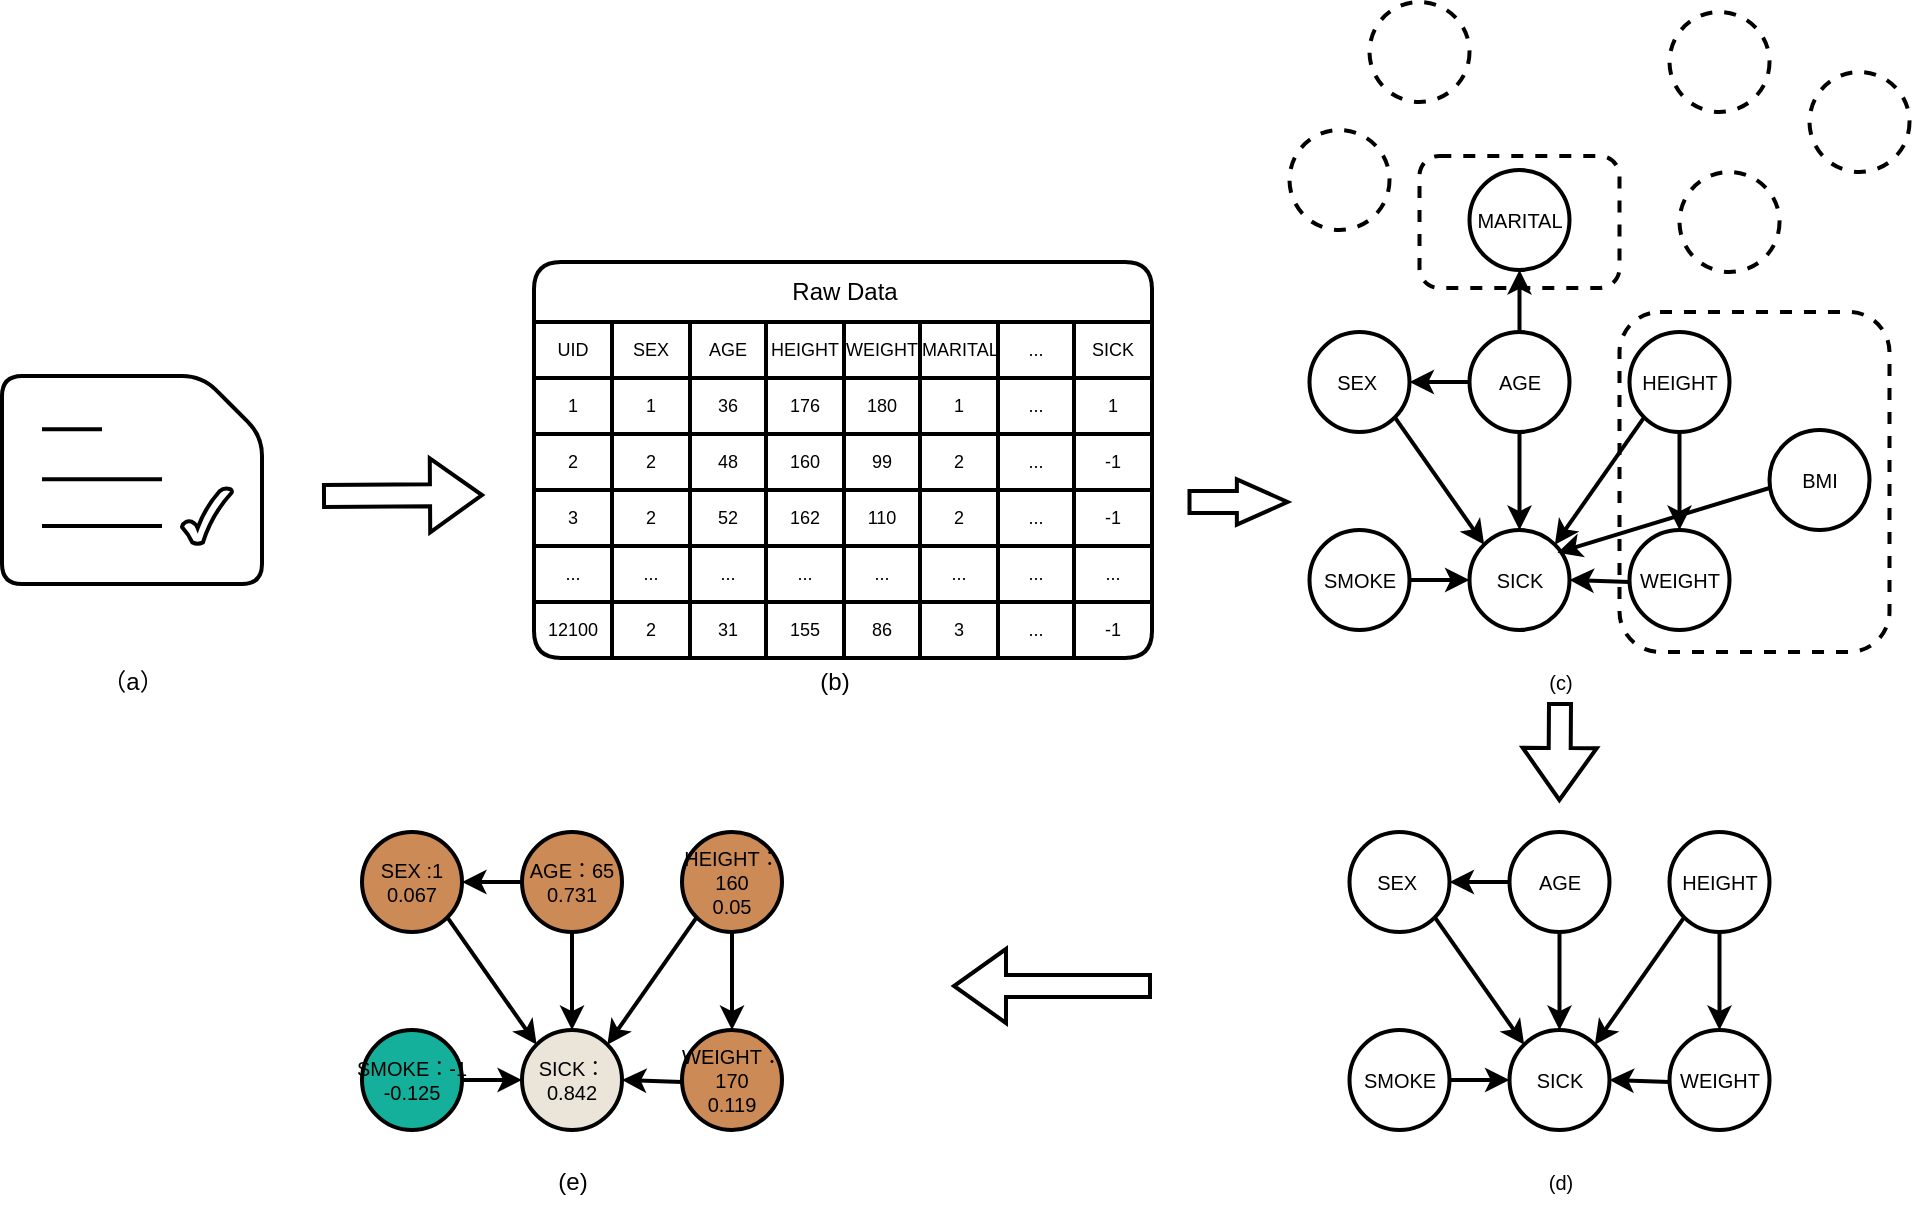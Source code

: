 <mxfile version="20.0.4" type="github">
  <diagram id="8Tmfo4__LxJP5pN_mjPb" name="Page-1">
    <mxGraphModel dx="2297" dy="1849" grid="1" gridSize="10" guides="1" tooltips="1" connect="0" arrows="1" fold="1" page="1" pageScale="1" pageWidth="850" pageHeight="1100" math="0" shadow="0">
      <root>
        <mxCell id="0" />
        <mxCell id="1" parent="0" />
        <mxCell id="lo2OrRyrxvKk0OBogVc3-49" value="" style="rounded=1;whiteSpace=wrap;html=1;shadow=0;dashed=1;fontSize=10;strokeWidth=2;" vertex="1" parent="1">
          <mxGeometry x="8.75" y="-575" width="135" height="170" as="geometry" />
        </mxCell>
        <mxCell id="lo2OrRyrxvKk0OBogVc3-48" value="" style="rounded=1;whiteSpace=wrap;html=1;shadow=0;dashed=1;fontSize=10;strokeWidth=2;" vertex="1" parent="1">
          <mxGeometry x="-91.25" y="-653" width="100" height="66" as="geometry" />
        </mxCell>
        <mxCell id="VgGNdjIqza_nGkoxZU1C-335" value="" style="shape=partialRectangle;html=1;whiteSpace=wrap;connectable=0;overflow=hidden;fillColor=none;top=0;left=0;bottom=0;right=0;pointerEvents=1;rounded=0;glass=0;fontFamily=Helvetica;fontSize=10;fontColor=default;startSize=30;strokeColor=#c0c0c0;shadow=1;" parent="1" vertex="1">
          <mxGeometry x="20" y="-340" width="60" height="40" as="geometry">
            <mxRectangle width="60" height="40" as="alternateBounds" />
          </mxGeometry>
        </mxCell>
        <mxCell id="VgGNdjIqza_nGkoxZU1C-379" value="&lt;font style=&quot;font-size: 12px;&quot;&gt;Raw Data&lt;/font&gt;" style="shape=table;startSize=30;container=1;collapsible=0;childLayout=tableLayout;rounded=1;glass=0;fontFamily=Helvetica;fontSize=9;fontColor=default;strokeColor=#000000;fillColor=#ffffff;gradientColor=none;html=1;shadow=0;fixedRows=1;strokeWidth=2;" parent="1" vertex="1">
          <mxGeometry x="-534" y="-600" width="309" height="198" as="geometry" />
        </mxCell>
        <mxCell id="VgGNdjIqza_nGkoxZU1C-262" value="" style="shape=tableRow;horizontal=0;startSize=0;swimlaneHead=0;swimlaneBody=0;top=0;left=0;bottom=0;right=0;collapsible=0;dropTarget=0;fillColor=none;points=[[0,0.5],[1,0.5]];portConstraint=eastwest;rounded=0;glass=0;fontFamily=Helvetica;fontSize=9;fontColor=default;strokeColor=#c0c0c0;html=1;shadow=1;" parent="VgGNdjIqza_nGkoxZU1C-379" vertex="1">
          <mxGeometry y="30" width="309" height="28" as="geometry" />
        </mxCell>
        <mxCell id="VgGNdjIqza_nGkoxZU1C-481" value="UID" style="shape=partialRectangle;html=1;whiteSpace=wrap;connectable=0;overflow=hidden;fillColor=none;top=0;left=0;bottom=0;right=0;pointerEvents=1;rounded=0;glass=0;fontFamily=Helvetica;fontSize=9;fontColor=default;startSize=30;strokeColor=#c0c0c0;shadow=1;" parent="VgGNdjIqza_nGkoxZU1C-262" vertex="1">
          <mxGeometry width="39" height="28" as="geometry">
            <mxRectangle width="39" height="28" as="alternateBounds" />
          </mxGeometry>
        </mxCell>
        <mxCell id="VgGNdjIqza_nGkoxZU1C-263" value="SEX" style="shape=partialRectangle;html=1;whiteSpace=wrap;connectable=0;overflow=hidden;fillColor=none;top=0;left=0;bottom=0;right=0;pointerEvents=1;rounded=0;glass=0;fontFamily=Helvetica;fontSize=9;fontColor=default;startSize=30;strokeColor=#c0c0c0;shadow=1;" parent="VgGNdjIqza_nGkoxZU1C-262" vertex="1">
          <mxGeometry x="39" width="39" height="28" as="geometry">
            <mxRectangle width="39" height="28" as="alternateBounds" />
          </mxGeometry>
        </mxCell>
        <mxCell id="VgGNdjIqza_nGkoxZU1C-264" value="AGE" style="shape=partialRectangle;html=1;whiteSpace=wrap;connectable=0;overflow=hidden;fillColor=none;top=0;left=0;bottom=0;right=0;pointerEvents=1;rounded=0;glass=0;fontFamily=Helvetica;fontSize=9;fontColor=default;startSize=30;strokeColor=#c0c0c0;shadow=1;" parent="VgGNdjIqza_nGkoxZU1C-262" vertex="1">
          <mxGeometry x="78" width="38" height="28" as="geometry">
            <mxRectangle width="38" height="28" as="alternateBounds" />
          </mxGeometry>
        </mxCell>
        <mxCell id="VgGNdjIqza_nGkoxZU1C-265" value="HEIGHT" style="shape=partialRectangle;html=1;whiteSpace=wrap;connectable=0;overflow=hidden;fillColor=none;top=0;left=0;bottom=0;right=0;pointerEvents=1;rounded=0;glass=0;fontFamily=Helvetica;fontSize=9;fontColor=default;startSize=30;strokeColor=#c0c0c0;shadow=1;" parent="VgGNdjIqza_nGkoxZU1C-262" vertex="1">
          <mxGeometry x="116" width="39" height="28" as="geometry">
            <mxRectangle width="39" height="28" as="alternateBounds" />
          </mxGeometry>
        </mxCell>
        <mxCell id="VgGNdjIqza_nGkoxZU1C-266" value="&lt;span style=&quot;font-size: 9px;&quot;&gt;WEIGHT&lt;/span&gt;" style="shape=partialRectangle;html=1;whiteSpace=wrap;connectable=0;overflow=hidden;fillColor=none;top=0;left=0;bottom=0;right=0;pointerEvents=1;rounded=0;glass=0;fontFamily=Helvetica;fontSize=9;fontColor=default;startSize=30;strokeColor=#c0c0c0;shadow=1;" parent="VgGNdjIqza_nGkoxZU1C-262" vertex="1">
          <mxGeometry x="155" width="38" height="28" as="geometry">
            <mxRectangle width="38" height="28" as="alternateBounds" />
          </mxGeometry>
        </mxCell>
        <mxCell id="VgGNdjIqza_nGkoxZU1C-267" value="MARITAL" style="shape=partialRectangle;html=1;whiteSpace=wrap;connectable=0;overflow=hidden;fillColor=none;top=0;left=0;bottom=0;right=0;pointerEvents=1;rounded=0;glass=0;fontFamily=Helvetica;fontSize=9;fontColor=default;startSize=30;strokeColor=#c0c0c0;shadow=1;" parent="VgGNdjIqza_nGkoxZU1C-262" vertex="1">
          <mxGeometry x="193" width="39" height="28" as="geometry">
            <mxRectangle width="39" height="28" as="alternateBounds" />
          </mxGeometry>
        </mxCell>
        <mxCell id="VgGNdjIqza_nGkoxZU1C-268" value="..." style="shape=partialRectangle;html=1;whiteSpace=wrap;connectable=0;overflow=hidden;fillColor=none;top=0;left=0;bottom=0;right=0;pointerEvents=1;rounded=0;glass=0;fontFamily=Helvetica;fontSize=9;fontColor=default;startSize=30;strokeColor=#c0c0c0;shadow=1;" parent="VgGNdjIqza_nGkoxZU1C-262" vertex="1">
          <mxGeometry x="232" width="38" height="28" as="geometry">
            <mxRectangle width="38" height="28" as="alternateBounds" />
          </mxGeometry>
        </mxCell>
        <mxCell id="VgGNdjIqza_nGkoxZU1C-269" value="SICK" style="shape=partialRectangle;html=1;whiteSpace=wrap;connectable=0;overflow=hidden;fillColor=none;top=0;left=0;bottom=0;right=0;pointerEvents=1;rounded=0;glass=0;fontFamily=Helvetica;fontSize=9;fontColor=default;startSize=30;strokeColor=#c0c0c0;shadow=1;" parent="VgGNdjIqza_nGkoxZU1C-262" vertex="1">
          <mxGeometry x="270" width="39" height="28" as="geometry">
            <mxRectangle width="39" height="28" as="alternateBounds" />
          </mxGeometry>
        </mxCell>
        <mxCell id="VgGNdjIqza_nGkoxZU1C-270" value="" style="shape=tableRow;horizontal=0;startSize=0;swimlaneHead=0;swimlaneBody=0;top=0;left=0;bottom=0;right=0;collapsible=0;dropTarget=0;fillColor=none;points=[[0,0.5],[1,0.5]];portConstraint=eastwest;rounded=0;glass=0;fontFamily=Helvetica;fontSize=9;fontColor=default;strokeColor=#c0c0c0;html=1;shadow=1;" parent="VgGNdjIqza_nGkoxZU1C-379" vertex="1">
          <mxGeometry y="58" width="309" height="28" as="geometry" />
        </mxCell>
        <mxCell id="VgGNdjIqza_nGkoxZU1C-482" value="1" style="shape=partialRectangle;html=1;whiteSpace=wrap;connectable=0;overflow=hidden;fillColor=none;top=0;left=0;bottom=0;right=0;pointerEvents=1;rounded=0;glass=0;fontFamily=Helvetica;fontSize=9;fontColor=default;startSize=30;strokeColor=#c0c0c0;shadow=1;" parent="VgGNdjIqza_nGkoxZU1C-270" vertex="1">
          <mxGeometry width="39" height="28" as="geometry">
            <mxRectangle width="39" height="28" as="alternateBounds" />
          </mxGeometry>
        </mxCell>
        <mxCell id="VgGNdjIqza_nGkoxZU1C-271" value="1" style="shape=partialRectangle;html=1;whiteSpace=wrap;connectable=0;overflow=hidden;fillColor=none;top=0;left=0;bottom=0;right=0;pointerEvents=1;rounded=0;glass=0;fontFamily=Helvetica;fontSize=9;fontColor=default;startSize=30;strokeColor=#c0c0c0;shadow=1;" parent="VgGNdjIqza_nGkoxZU1C-270" vertex="1">
          <mxGeometry x="39" width="39" height="28" as="geometry">
            <mxRectangle width="39" height="28" as="alternateBounds" />
          </mxGeometry>
        </mxCell>
        <mxCell id="VgGNdjIqza_nGkoxZU1C-272" value="36" style="shape=partialRectangle;html=1;whiteSpace=wrap;connectable=0;overflow=hidden;fillColor=none;top=0;left=0;bottom=0;right=0;pointerEvents=1;rounded=0;glass=0;fontFamily=Helvetica;fontSize=9;fontColor=default;startSize=30;strokeColor=#c0c0c0;shadow=1;" parent="VgGNdjIqza_nGkoxZU1C-270" vertex="1">
          <mxGeometry x="78" width="38" height="28" as="geometry">
            <mxRectangle width="38" height="28" as="alternateBounds" />
          </mxGeometry>
        </mxCell>
        <mxCell id="VgGNdjIqza_nGkoxZU1C-273" value="176" style="shape=partialRectangle;html=1;whiteSpace=wrap;connectable=0;overflow=hidden;fillColor=none;top=0;left=0;bottom=0;right=0;pointerEvents=1;rounded=0;glass=0;fontFamily=Helvetica;fontSize=9;fontColor=default;startSize=30;strokeColor=#c0c0c0;shadow=1;" parent="VgGNdjIqza_nGkoxZU1C-270" vertex="1">
          <mxGeometry x="116" width="39" height="28" as="geometry">
            <mxRectangle width="39" height="28" as="alternateBounds" />
          </mxGeometry>
        </mxCell>
        <mxCell id="VgGNdjIqza_nGkoxZU1C-274" value="180" style="shape=partialRectangle;html=1;whiteSpace=wrap;connectable=0;overflow=hidden;fillColor=none;top=0;left=0;bottom=0;right=0;pointerEvents=1;rounded=0;glass=0;fontFamily=Helvetica;fontSize=9;fontColor=default;startSize=30;strokeColor=#c0c0c0;shadow=1;" parent="VgGNdjIqza_nGkoxZU1C-270" vertex="1">
          <mxGeometry x="155" width="38" height="28" as="geometry">
            <mxRectangle width="38" height="28" as="alternateBounds" />
          </mxGeometry>
        </mxCell>
        <mxCell id="VgGNdjIqza_nGkoxZU1C-275" value="1" style="shape=partialRectangle;html=1;whiteSpace=wrap;connectable=0;overflow=hidden;fillColor=none;top=0;left=0;bottom=0;right=0;pointerEvents=1;rounded=0;glass=0;fontFamily=Helvetica;fontSize=9;fontColor=default;startSize=30;strokeColor=#c0c0c0;shadow=1;" parent="VgGNdjIqza_nGkoxZU1C-270" vertex="1">
          <mxGeometry x="193" width="39" height="28" as="geometry">
            <mxRectangle width="39" height="28" as="alternateBounds" />
          </mxGeometry>
        </mxCell>
        <mxCell id="VgGNdjIqza_nGkoxZU1C-276" value="..." style="shape=partialRectangle;html=1;whiteSpace=wrap;connectable=0;overflow=hidden;fillColor=none;top=0;left=0;bottom=0;right=0;pointerEvents=1;rounded=0;glass=0;fontFamily=Helvetica;fontSize=9;fontColor=default;startSize=30;strokeColor=#c0c0c0;shadow=1;" parent="VgGNdjIqza_nGkoxZU1C-270" vertex="1">
          <mxGeometry x="232" width="38" height="28" as="geometry">
            <mxRectangle width="38" height="28" as="alternateBounds" />
          </mxGeometry>
        </mxCell>
        <mxCell id="VgGNdjIqza_nGkoxZU1C-277" value="1" style="shape=partialRectangle;html=1;whiteSpace=wrap;connectable=0;overflow=hidden;fillColor=none;top=0;left=0;bottom=0;right=0;pointerEvents=1;rounded=0;glass=0;fontFamily=Helvetica;fontSize=9;fontColor=default;startSize=30;strokeColor=#c0c0c0;shadow=1;" parent="VgGNdjIqza_nGkoxZU1C-270" vertex="1">
          <mxGeometry x="270" width="39" height="28" as="geometry">
            <mxRectangle width="39" height="28" as="alternateBounds" />
          </mxGeometry>
        </mxCell>
        <mxCell id="VgGNdjIqza_nGkoxZU1C-286" value="" style="shape=tableRow;horizontal=0;startSize=0;swimlaneHead=0;swimlaneBody=0;top=0;left=0;bottom=0;right=0;collapsible=0;dropTarget=0;fillColor=none;points=[[0,0.5],[1,0.5]];portConstraint=eastwest;rounded=0;glass=0;fontFamily=Helvetica;fontSize=9;fontColor=default;strokeColor=#c0c0c0;html=1;shadow=1;" parent="VgGNdjIqza_nGkoxZU1C-379" vertex="1">
          <mxGeometry y="86" width="309" height="28" as="geometry" />
        </mxCell>
        <mxCell id="VgGNdjIqza_nGkoxZU1C-483" value="2" style="shape=partialRectangle;html=1;whiteSpace=wrap;connectable=0;overflow=hidden;fillColor=none;top=0;left=0;bottom=0;right=0;pointerEvents=1;rounded=0;glass=0;fontFamily=Helvetica;fontSize=9;fontColor=default;startSize=30;strokeColor=#c0c0c0;shadow=1;" parent="VgGNdjIqza_nGkoxZU1C-286" vertex="1">
          <mxGeometry width="39" height="28" as="geometry">
            <mxRectangle width="39" height="28" as="alternateBounds" />
          </mxGeometry>
        </mxCell>
        <mxCell id="VgGNdjIqza_nGkoxZU1C-287" value="2" style="shape=partialRectangle;html=1;whiteSpace=wrap;connectable=0;overflow=hidden;fillColor=none;top=0;left=0;bottom=0;right=0;pointerEvents=1;rounded=0;glass=0;fontFamily=Helvetica;fontSize=9;fontColor=default;startSize=30;strokeColor=#c0c0c0;shadow=1;" parent="VgGNdjIqza_nGkoxZU1C-286" vertex="1">
          <mxGeometry x="39" width="39" height="28" as="geometry">
            <mxRectangle width="39" height="28" as="alternateBounds" />
          </mxGeometry>
        </mxCell>
        <mxCell id="VgGNdjIqza_nGkoxZU1C-288" value="48" style="shape=partialRectangle;html=1;whiteSpace=wrap;connectable=0;overflow=hidden;fillColor=none;top=0;left=0;bottom=0;right=0;pointerEvents=1;rounded=0;glass=0;fontFamily=Helvetica;fontSize=9;fontColor=default;startSize=30;strokeColor=#c0c0c0;shadow=1;" parent="VgGNdjIqza_nGkoxZU1C-286" vertex="1">
          <mxGeometry x="78" width="38" height="28" as="geometry">
            <mxRectangle width="38" height="28" as="alternateBounds" />
          </mxGeometry>
        </mxCell>
        <mxCell id="VgGNdjIqza_nGkoxZU1C-289" value="160" style="shape=partialRectangle;html=1;whiteSpace=wrap;connectable=0;overflow=hidden;fillColor=none;top=0;left=0;bottom=0;right=0;pointerEvents=1;rounded=0;glass=0;fontFamily=Helvetica;fontSize=9;fontColor=default;startSize=30;strokeColor=#c0c0c0;shadow=1;sketch=1;" parent="VgGNdjIqza_nGkoxZU1C-286" vertex="1">
          <mxGeometry x="116" width="39" height="28" as="geometry">
            <mxRectangle width="39" height="28" as="alternateBounds" />
          </mxGeometry>
        </mxCell>
        <mxCell id="VgGNdjIqza_nGkoxZU1C-290" value="99" style="shape=partialRectangle;html=1;whiteSpace=wrap;connectable=0;overflow=hidden;fillColor=none;top=0;left=0;bottom=0;right=0;pointerEvents=1;rounded=0;glass=0;fontFamily=Helvetica;fontSize=9;fontColor=default;startSize=30;strokeColor=#c0c0c0;shadow=1;" parent="VgGNdjIqza_nGkoxZU1C-286" vertex="1">
          <mxGeometry x="155" width="38" height="28" as="geometry">
            <mxRectangle width="38" height="28" as="alternateBounds" />
          </mxGeometry>
        </mxCell>
        <mxCell id="VgGNdjIqza_nGkoxZU1C-291" value="2" style="shape=partialRectangle;html=1;whiteSpace=wrap;connectable=0;overflow=hidden;fillColor=none;top=0;left=0;bottom=0;right=0;pointerEvents=1;rounded=0;glass=0;fontFamily=Helvetica;fontSize=9;fontColor=default;startSize=30;strokeColor=#c0c0c0;shadow=1;" parent="VgGNdjIqza_nGkoxZU1C-286" vertex="1">
          <mxGeometry x="193" width="39" height="28" as="geometry">
            <mxRectangle width="39" height="28" as="alternateBounds" />
          </mxGeometry>
        </mxCell>
        <mxCell id="VgGNdjIqza_nGkoxZU1C-292" value="..." style="shape=partialRectangle;html=1;whiteSpace=wrap;connectable=0;overflow=hidden;fillColor=none;top=0;left=0;bottom=0;right=0;pointerEvents=1;rounded=0;glass=0;fontFamily=Helvetica;fontSize=9;fontColor=default;startSize=30;strokeColor=#c0c0c0;shadow=1;" parent="VgGNdjIqza_nGkoxZU1C-286" vertex="1">
          <mxGeometry x="232" width="38" height="28" as="geometry">
            <mxRectangle width="38" height="28" as="alternateBounds" />
          </mxGeometry>
        </mxCell>
        <mxCell id="VgGNdjIqza_nGkoxZU1C-293" value="-1" style="shape=partialRectangle;html=1;whiteSpace=wrap;connectable=0;overflow=hidden;fillColor=none;top=0;left=0;bottom=0;right=0;pointerEvents=1;rounded=0;glass=0;fontFamily=Helvetica;fontSize=9;fontColor=default;startSize=30;strokeColor=#c0c0c0;shadow=1;" parent="VgGNdjIqza_nGkoxZU1C-286" vertex="1">
          <mxGeometry x="270" width="39" height="28" as="geometry">
            <mxRectangle width="39" height="28" as="alternateBounds" />
          </mxGeometry>
        </mxCell>
        <mxCell id="VgGNdjIqza_nGkoxZU1C-420" value="" style="shape=tableRow;horizontal=0;startSize=0;swimlaneHead=0;swimlaneBody=0;top=0;left=0;bottom=0;right=0;collapsible=0;dropTarget=0;fillColor=none;points=[[0,0.5],[1,0.5]];portConstraint=eastwest;rounded=0;glass=0;fontFamily=Helvetica;fontSize=9;fontColor=default;strokeColor=#c0c0c0;html=1;shadow=1;" parent="VgGNdjIqza_nGkoxZU1C-379" vertex="1">
          <mxGeometry y="114" width="309" height="28" as="geometry" />
        </mxCell>
        <mxCell id="VgGNdjIqza_nGkoxZU1C-484" value="3" style="shape=partialRectangle;html=1;whiteSpace=wrap;connectable=0;overflow=hidden;fillColor=none;top=0;left=0;bottom=0;right=0;pointerEvents=1;rounded=0;glass=0;fontFamily=Helvetica;fontSize=9;fontColor=default;startSize=30;strokeColor=#c0c0c0;shadow=1;" parent="VgGNdjIqza_nGkoxZU1C-420" vertex="1">
          <mxGeometry width="39" height="28" as="geometry">
            <mxRectangle width="39" height="28" as="alternateBounds" />
          </mxGeometry>
        </mxCell>
        <mxCell id="VgGNdjIqza_nGkoxZU1C-421" value="2" style="shape=partialRectangle;html=1;whiteSpace=wrap;connectable=0;overflow=hidden;fillColor=none;top=0;left=0;bottom=0;right=0;pointerEvents=1;rounded=0;glass=0;fontFamily=Helvetica;fontSize=9;fontColor=default;startSize=30;strokeColor=#c0c0c0;shadow=1;" parent="VgGNdjIqza_nGkoxZU1C-420" vertex="1">
          <mxGeometry x="39" width="39" height="28" as="geometry">
            <mxRectangle width="39" height="28" as="alternateBounds" />
          </mxGeometry>
        </mxCell>
        <mxCell id="VgGNdjIqza_nGkoxZU1C-422" value="52" style="shape=partialRectangle;html=1;whiteSpace=wrap;connectable=0;overflow=hidden;fillColor=none;top=0;left=0;bottom=0;right=0;pointerEvents=1;rounded=0;glass=0;fontFamily=Helvetica;fontSize=9;fontColor=default;startSize=30;strokeColor=#c0c0c0;shadow=1;" parent="VgGNdjIqza_nGkoxZU1C-420" vertex="1">
          <mxGeometry x="78" width="38" height="28" as="geometry">
            <mxRectangle width="38" height="28" as="alternateBounds" />
          </mxGeometry>
        </mxCell>
        <mxCell id="VgGNdjIqza_nGkoxZU1C-423" value="162" style="shape=partialRectangle;html=1;whiteSpace=wrap;connectable=0;overflow=hidden;fillColor=none;top=0;left=0;bottom=0;right=0;pointerEvents=1;rounded=0;glass=0;fontFamily=Helvetica;fontSize=9;fontColor=default;startSize=30;strokeColor=#c0c0c0;shadow=1;sketch=1;" parent="VgGNdjIqza_nGkoxZU1C-420" vertex="1">
          <mxGeometry x="116" width="39" height="28" as="geometry">
            <mxRectangle width="39" height="28" as="alternateBounds" />
          </mxGeometry>
        </mxCell>
        <mxCell id="VgGNdjIqza_nGkoxZU1C-424" value="110" style="shape=partialRectangle;html=1;whiteSpace=wrap;connectable=0;overflow=hidden;fillColor=none;top=0;left=0;bottom=0;right=0;pointerEvents=1;rounded=0;glass=0;fontFamily=Helvetica;fontSize=9;fontColor=default;startSize=30;strokeColor=#c0c0c0;shadow=1;" parent="VgGNdjIqza_nGkoxZU1C-420" vertex="1">
          <mxGeometry x="155" width="38" height="28" as="geometry">
            <mxRectangle width="38" height="28" as="alternateBounds" />
          </mxGeometry>
        </mxCell>
        <mxCell id="VgGNdjIqza_nGkoxZU1C-425" value="2" style="shape=partialRectangle;html=1;whiteSpace=wrap;connectable=0;overflow=hidden;fillColor=none;top=0;left=0;bottom=0;right=0;pointerEvents=1;rounded=0;glass=0;fontFamily=Helvetica;fontSize=9;fontColor=default;startSize=30;strokeColor=#c0c0c0;shadow=1;" parent="VgGNdjIqza_nGkoxZU1C-420" vertex="1">
          <mxGeometry x="193" width="39" height="28" as="geometry">
            <mxRectangle width="39" height="28" as="alternateBounds" />
          </mxGeometry>
        </mxCell>
        <mxCell id="VgGNdjIqza_nGkoxZU1C-426" value="..." style="shape=partialRectangle;html=1;whiteSpace=wrap;connectable=0;overflow=hidden;fillColor=none;top=0;left=0;bottom=0;right=0;pointerEvents=1;rounded=0;glass=0;fontFamily=Helvetica;fontSize=9;fontColor=default;startSize=30;strokeColor=#c0c0c0;shadow=1;" parent="VgGNdjIqza_nGkoxZU1C-420" vertex="1">
          <mxGeometry x="232" width="38" height="28" as="geometry">
            <mxRectangle width="38" height="28" as="alternateBounds" />
          </mxGeometry>
        </mxCell>
        <mxCell id="VgGNdjIqza_nGkoxZU1C-427" value="-1" style="shape=partialRectangle;html=1;whiteSpace=wrap;connectable=0;overflow=hidden;fillColor=none;top=0;left=0;bottom=0;right=0;pointerEvents=1;rounded=0;glass=0;fontFamily=Helvetica;fontSize=9;fontColor=default;startSize=30;strokeColor=#c0c0c0;shadow=1;" parent="VgGNdjIqza_nGkoxZU1C-420" vertex="1">
          <mxGeometry x="270" width="39" height="28" as="geometry">
            <mxRectangle width="39" height="28" as="alternateBounds" />
          </mxGeometry>
        </mxCell>
        <mxCell id="VgGNdjIqza_nGkoxZU1C-278" value="" style="shape=tableRow;horizontal=0;startSize=0;swimlaneHead=0;swimlaneBody=0;top=0;left=0;bottom=0;right=0;collapsible=0;dropTarget=0;fillColor=none;points=[[0,0.5],[1,0.5]];portConstraint=eastwest;rounded=0;glass=0;fontFamily=Helvetica;fontSize=9;fontColor=default;strokeColor=#c0c0c0;html=1;shadow=1;" parent="VgGNdjIqza_nGkoxZU1C-379" vertex="1">
          <mxGeometry y="142" width="309" height="28" as="geometry" />
        </mxCell>
        <mxCell id="VgGNdjIqza_nGkoxZU1C-485" value="..." style="shape=partialRectangle;html=1;whiteSpace=wrap;connectable=0;overflow=hidden;fillColor=none;top=0;left=0;bottom=0;right=0;pointerEvents=1;rounded=0;glass=0;fontFamily=Helvetica;fontSize=9;fontColor=default;startSize=30;strokeColor=#c0c0c0;shadow=1;" parent="VgGNdjIqza_nGkoxZU1C-278" vertex="1">
          <mxGeometry width="39" height="28" as="geometry">
            <mxRectangle width="39" height="28" as="alternateBounds" />
          </mxGeometry>
        </mxCell>
        <mxCell id="VgGNdjIqza_nGkoxZU1C-279" value="..." style="shape=partialRectangle;html=1;whiteSpace=wrap;connectable=0;overflow=hidden;fillColor=none;top=0;left=0;bottom=0;right=0;pointerEvents=1;rounded=0;glass=0;fontFamily=Helvetica;fontSize=9;fontColor=default;startSize=30;strokeColor=#c0c0c0;shadow=1;" parent="VgGNdjIqza_nGkoxZU1C-278" vertex="1">
          <mxGeometry x="39" width="39" height="28" as="geometry">
            <mxRectangle width="39" height="28" as="alternateBounds" />
          </mxGeometry>
        </mxCell>
        <mxCell id="VgGNdjIqza_nGkoxZU1C-280" value="..." style="shape=partialRectangle;html=1;whiteSpace=wrap;connectable=0;overflow=hidden;fillColor=none;top=0;left=0;bottom=0;right=0;pointerEvents=1;rounded=0;glass=0;fontFamily=Helvetica;fontSize=9;fontColor=default;startSize=30;strokeColor=#c0c0c0;shadow=1;" parent="VgGNdjIqza_nGkoxZU1C-278" vertex="1">
          <mxGeometry x="78" width="38" height="28" as="geometry">
            <mxRectangle width="38" height="28" as="alternateBounds" />
          </mxGeometry>
        </mxCell>
        <mxCell id="VgGNdjIqza_nGkoxZU1C-281" value="..." style="shape=partialRectangle;html=1;whiteSpace=wrap;connectable=0;overflow=hidden;fillColor=none;top=0;left=0;bottom=0;right=0;pointerEvents=1;rounded=0;glass=0;fontFamily=Helvetica;fontSize=9;fontColor=default;startSize=30;strokeColor=#c0c0c0;shadow=1;" parent="VgGNdjIqza_nGkoxZU1C-278" vertex="1">
          <mxGeometry x="116" width="39" height="28" as="geometry">
            <mxRectangle width="39" height="28" as="alternateBounds" />
          </mxGeometry>
        </mxCell>
        <mxCell id="VgGNdjIqza_nGkoxZU1C-282" value="..." style="shape=partialRectangle;html=1;whiteSpace=wrap;connectable=0;overflow=hidden;fillColor=none;top=0;left=0;bottom=0;right=0;pointerEvents=1;rounded=0;glass=0;fontFamily=Helvetica;fontSize=9;fontColor=default;startSize=30;strokeColor=#c0c0c0;shadow=1;" parent="VgGNdjIqza_nGkoxZU1C-278" vertex="1">
          <mxGeometry x="155" width="38" height="28" as="geometry">
            <mxRectangle width="38" height="28" as="alternateBounds" />
          </mxGeometry>
        </mxCell>
        <mxCell id="VgGNdjIqza_nGkoxZU1C-283" value="..." style="shape=partialRectangle;html=1;whiteSpace=wrap;connectable=0;overflow=hidden;fillColor=none;top=0;left=0;bottom=0;right=0;pointerEvents=1;rounded=0;glass=0;fontFamily=Helvetica;fontSize=9;fontColor=default;startSize=30;strokeColor=#c0c0c0;shadow=1;" parent="VgGNdjIqza_nGkoxZU1C-278" vertex="1">
          <mxGeometry x="193" width="39" height="28" as="geometry">
            <mxRectangle width="39" height="28" as="alternateBounds" />
          </mxGeometry>
        </mxCell>
        <mxCell id="VgGNdjIqza_nGkoxZU1C-284" value="..." style="shape=partialRectangle;html=1;whiteSpace=wrap;connectable=0;overflow=hidden;fillColor=none;top=0;left=0;bottom=0;right=0;pointerEvents=1;rounded=0;glass=0;fontFamily=Helvetica;fontSize=9;fontColor=default;startSize=30;strokeColor=#c0c0c0;shadow=1;" parent="VgGNdjIqza_nGkoxZU1C-278" vertex="1">
          <mxGeometry x="232" width="38" height="28" as="geometry">
            <mxRectangle width="38" height="28" as="alternateBounds" />
          </mxGeometry>
        </mxCell>
        <mxCell id="VgGNdjIqza_nGkoxZU1C-285" value="..." style="shape=partialRectangle;html=1;whiteSpace=wrap;connectable=0;overflow=hidden;fillColor=none;top=0;left=0;bottom=0;right=0;pointerEvents=1;rounded=0;glass=0;fontFamily=Helvetica;fontSize=9;fontColor=default;startSize=30;strokeColor=#c0c0c0;shadow=1;" parent="VgGNdjIqza_nGkoxZU1C-278" vertex="1">
          <mxGeometry x="270" width="39" height="28" as="geometry">
            <mxRectangle width="39" height="28" as="alternateBounds" />
          </mxGeometry>
        </mxCell>
        <mxCell id="VgGNdjIqza_nGkoxZU1C-319" style="shape=tableRow;horizontal=0;startSize=0;swimlaneHead=0;swimlaneBody=0;top=0;left=0;bottom=0;right=0;collapsible=0;dropTarget=0;fillColor=none;points=[[0,0.5],[1,0.5]];portConstraint=eastwest;rounded=0;glass=0;fontFamily=Helvetica;fontSize=9;fontColor=default;strokeColor=#c0c0c0;html=1;shadow=1;" parent="VgGNdjIqza_nGkoxZU1C-379" vertex="1">
          <mxGeometry y="170" width="309" height="28" as="geometry" />
        </mxCell>
        <mxCell id="VgGNdjIqza_nGkoxZU1C-486" value="12100" style="shape=partialRectangle;html=1;whiteSpace=wrap;connectable=0;overflow=hidden;fillColor=none;top=0;left=0;bottom=0;right=0;pointerEvents=1;rounded=0;glass=0;fontFamily=Helvetica;fontSize=9;fontColor=default;startSize=30;strokeColor=#c0c0c0;shadow=1;" parent="VgGNdjIqza_nGkoxZU1C-319" vertex="1">
          <mxGeometry width="39" height="28" as="geometry">
            <mxRectangle width="39" height="28" as="alternateBounds" />
          </mxGeometry>
        </mxCell>
        <mxCell id="VgGNdjIqza_nGkoxZU1C-320" value="2" style="shape=partialRectangle;html=1;whiteSpace=wrap;connectable=0;overflow=hidden;fillColor=none;top=0;left=0;bottom=0;right=0;pointerEvents=1;rounded=0;glass=0;fontFamily=Helvetica;fontSize=9;fontColor=default;startSize=30;strokeColor=#c0c0c0;shadow=1;" parent="VgGNdjIqza_nGkoxZU1C-319" vertex="1">
          <mxGeometry x="39" width="39" height="28" as="geometry">
            <mxRectangle width="39" height="28" as="alternateBounds" />
          </mxGeometry>
        </mxCell>
        <mxCell id="VgGNdjIqza_nGkoxZU1C-321" value="31" style="shape=partialRectangle;html=1;whiteSpace=wrap;connectable=0;overflow=hidden;fillColor=none;top=0;left=0;bottom=0;right=0;pointerEvents=1;rounded=0;glass=0;fontFamily=Helvetica;fontSize=9;fontColor=default;startSize=30;strokeColor=#c0c0c0;shadow=1;" parent="VgGNdjIqza_nGkoxZU1C-319" vertex="1">
          <mxGeometry x="78" width="38" height="28" as="geometry">
            <mxRectangle width="38" height="28" as="alternateBounds" />
          </mxGeometry>
        </mxCell>
        <mxCell id="VgGNdjIqza_nGkoxZU1C-322" value="155" style="shape=partialRectangle;html=1;whiteSpace=wrap;connectable=0;overflow=hidden;fillColor=none;top=0;left=0;bottom=0;right=0;pointerEvents=1;rounded=0;glass=0;fontFamily=Helvetica;fontSize=9;fontColor=default;startSize=30;strokeColor=#c0c0c0;shadow=1;" parent="VgGNdjIqza_nGkoxZU1C-319" vertex="1">
          <mxGeometry x="116" width="39" height="28" as="geometry">
            <mxRectangle width="39" height="28" as="alternateBounds" />
          </mxGeometry>
        </mxCell>
        <mxCell id="VgGNdjIqza_nGkoxZU1C-323" value="86" style="shape=partialRectangle;html=1;whiteSpace=wrap;connectable=0;overflow=hidden;fillColor=none;top=0;left=0;bottom=0;right=0;pointerEvents=1;rounded=0;glass=0;fontFamily=Helvetica;fontSize=9;fontColor=default;startSize=30;strokeColor=#c0c0c0;shadow=1;" parent="VgGNdjIqza_nGkoxZU1C-319" vertex="1">
          <mxGeometry x="155" width="38" height="28" as="geometry">
            <mxRectangle width="38" height="28" as="alternateBounds" />
          </mxGeometry>
        </mxCell>
        <mxCell id="VgGNdjIqza_nGkoxZU1C-324" value="3" style="shape=partialRectangle;html=1;whiteSpace=wrap;connectable=0;overflow=hidden;fillColor=none;top=0;left=0;bottom=0;right=0;pointerEvents=1;rounded=0;glass=0;fontFamily=Helvetica;fontSize=9;fontColor=default;startSize=30;strokeColor=#c0c0c0;shadow=1;" parent="VgGNdjIqza_nGkoxZU1C-319" vertex="1">
          <mxGeometry x="193" width="39" height="28" as="geometry">
            <mxRectangle width="39" height="28" as="alternateBounds" />
          </mxGeometry>
        </mxCell>
        <mxCell id="VgGNdjIqza_nGkoxZU1C-325" value="..." style="shape=partialRectangle;html=1;whiteSpace=wrap;connectable=0;overflow=hidden;fillColor=none;top=0;left=0;bottom=0;right=0;pointerEvents=1;rounded=0;glass=0;fontFamily=Helvetica;fontSize=9;fontColor=default;startSize=30;strokeColor=#c0c0c0;shadow=1;" parent="VgGNdjIqza_nGkoxZU1C-319" vertex="1">
          <mxGeometry x="232" width="38" height="28" as="geometry">
            <mxRectangle width="38" height="28" as="alternateBounds" />
          </mxGeometry>
        </mxCell>
        <mxCell id="VgGNdjIqza_nGkoxZU1C-326" value="-1" style="shape=partialRectangle;html=1;whiteSpace=wrap;connectable=0;overflow=hidden;fillColor=none;top=0;left=0;bottom=0;right=0;pointerEvents=1;rounded=0;glass=0;fontFamily=Helvetica;fontSize=9;fontColor=default;startSize=30;strokeColor=#c0c0c0;shadow=1;" parent="VgGNdjIqza_nGkoxZU1C-319" vertex="1">
          <mxGeometry x="270" width="39" height="28" as="geometry">
            <mxRectangle width="39" height="28" as="alternateBounds" />
          </mxGeometry>
        </mxCell>
        <mxCell id="VgGNdjIqza_nGkoxZU1C-488" value="" style="shape=flexArrow;endArrow=classic;html=1;rounded=0;fontFamily=Helvetica;fontSize=9;fontColor=default;startSize=0;endWidth=24;endSize=8;width=10;strokeWidth=2;" parent="1" edge="1">
          <mxGeometry width="50" height="50" relative="1" as="geometry">
            <mxPoint x="-640" y="-483" as="sourcePoint" />
            <mxPoint x="-559" y="-483.5" as="targetPoint" />
          </mxGeometry>
        </mxCell>
        <mxCell id="VgGNdjIqza_nGkoxZU1C-539" value="" style="shape=flexArrow;endArrow=classic;html=1;rounded=0;fontFamily=Helvetica;fontSize=9;fontColor=default;startSize=0;endWidth=9.677;endSize=7.774;width=10;strokeWidth=2;" parent="1" edge="1">
          <mxGeometry width="50" height="50" relative="1" as="geometry">
            <mxPoint x="-207.25" y="-480" as="sourcePoint" />
            <mxPoint x="-156.25" y="-480" as="targetPoint" />
          </mxGeometry>
        </mxCell>
        <mxCell id="VgGNdjIqza_nGkoxZU1C-747" value="&lt;font style=&quot;font-size: 10px;&quot;&gt;SEX :1&lt;br style=&quot;font-size: 10px;&quot;&gt;0.067&lt;/font&gt;" style="ellipse;whiteSpace=wrap;html=1;aspect=fixed;fontFamily=Helvetica;fontSize=10;fontColor=#000000;strokeColor=#000000;fillColor=#cc8a56;strokeWidth=2;" parent="1" vertex="1">
          <mxGeometry x="-620" y="-315" width="50" height="50" as="geometry" />
        </mxCell>
        <mxCell id="VgGNdjIqza_nGkoxZU1C-751" value="&lt;font style=&quot;font-size: 10px;&quot;&gt;AGE：65&lt;br style=&quot;font-size: 10px;&quot;&gt;0.731&lt;/font&gt;" style="ellipse;whiteSpace=wrap;html=1;aspect=fixed;fontFamily=Helvetica;fontSize=10;fontColor=#000000;strokeColor=#000000;fillColor=#cc8a56;strokeWidth=2;" parent="1" vertex="1">
          <mxGeometry x="-540" y="-315" width="50" height="50" as="geometry" />
        </mxCell>
        <mxCell id="VgGNdjIqza_nGkoxZU1C-752" value="&lt;font style=&quot;font-size: 10px;&quot;&gt;HEIGHT：160&lt;br style=&quot;font-size: 10px;&quot;&gt;0.05&lt;/font&gt;" style="ellipse;whiteSpace=wrap;html=1;aspect=fixed;fontFamily=Helvetica;fontSize=10;fontColor=#000000;strokeColor=#000000;fillColor=#cc8a56;strokeWidth=2;" parent="1" vertex="1">
          <mxGeometry x="-460" y="-315" width="50" height="50" as="geometry" />
        </mxCell>
        <mxCell id="VgGNdjIqza_nGkoxZU1C-753" value="&lt;font style=&quot;font-size: 10px;&quot;&gt;SICK：0.842&lt;/font&gt;" style="ellipse;whiteSpace=wrap;html=1;aspect=fixed;fontFamily=Helvetica;fontSize=10;fontColor=#000000;strokeColor=#000000;fillColor=#ebe5d9;strokeWidth=2;" parent="1" vertex="1">
          <mxGeometry x="-540" y="-216" width="50" height="50" as="geometry" />
        </mxCell>
        <mxCell id="VgGNdjIqza_nGkoxZU1C-754" value="&lt;font style=&quot;font-size: 10px;&quot;&gt;WEIGHT：170&lt;br style=&quot;font-size: 10px;&quot;&gt;0.119&lt;/font&gt;" style="ellipse;whiteSpace=wrap;html=1;aspect=fixed;fontFamily=Helvetica;fontSize=10;fontColor=#000000;strokeColor=#000000;fillColor=#cc8a56;strokeWidth=2;" parent="1" vertex="1">
          <mxGeometry x="-460" y="-216" width="50" height="50" as="geometry" />
        </mxCell>
        <mxCell id="VgGNdjIqza_nGkoxZU1C-755" value="&lt;font style=&quot;font-size: 10px;&quot;&gt;SMOKE：-1&lt;br style=&quot;font-size: 10px;&quot;&gt;-0.125&lt;/font&gt;" style="ellipse;whiteSpace=wrap;html=1;aspect=fixed;fontFamily=Helvetica;fontSize=10;fontColor=#000000;strokeColor=#000000;fillColor=#14b09b;strokeWidth=2;" parent="1" vertex="1">
          <mxGeometry x="-620" y="-216" width="50" height="50" as="geometry" />
        </mxCell>
        <mxCell id="VgGNdjIqza_nGkoxZU1C-756" value="" style="endArrow=classic;html=1;rounded=0;fontFamily=Helvetica;fontSize=10;fontColor=#000000;entryX=0.5;entryY=0;entryDx=0;entryDy=0;exitX=0.5;exitY=1;exitDx=0;exitDy=0;strokeWidth=2;" parent="1" source="VgGNdjIqza_nGkoxZU1C-751" target="VgGNdjIqza_nGkoxZU1C-753" edge="1">
          <mxGeometry width="50" height="50" relative="1" as="geometry">
            <mxPoint x="-520" y="-265" as="sourcePoint" />
            <mxPoint x="-470" y="-315" as="targetPoint" />
          </mxGeometry>
        </mxCell>
        <mxCell id="VgGNdjIqza_nGkoxZU1C-757" value="" style="endArrow=classic;html=1;rounded=0;fontFamily=Helvetica;fontSize=10;fontColor=#000000;entryX=1;entryY=0.5;entryDx=0;entryDy=0;strokeWidth=2;" parent="1" target="VgGNdjIqza_nGkoxZU1C-747" edge="1">
          <mxGeometry width="50" height="50" relative="1" as="geometry">
            <mxPoint x="-540" y="-290" as="sourcePoint" />
            <mxPoint x="-490" y="-340" as="targetPoint" />
          </mxGeometry>
        </mxCell>
        <mxCell id="VgGNdjIqza_nGkoxZU1C-758" value="" style="endArrow=classic;html=1;rounded=0;fontFamily=Helvetica;fontSize=10;fontColor=#000000;entryX=1;entryY=0;entryDx=0;entryDy=0;exitX=0;exitY=1;exitDx=0;exitDy=0;strokeWidth=2;" parent="1" source="VgGNdjIqza_nGkoxZU1C-752" target="VgGNdjIqza_nGkoxZU1C-753" edge="1">
          <mxGeometry width="50" height="50" relative="1" as="geometry">
            <mxPoint x="-505" y="-240" as="sourcePoint" />
            <mxPoint x="-455" y="-290" as="targetPoint" />
          </mxGeometry>
        </mxCell>
        <mxCell id="VgGNdjIqza_nGkoxZU1C-759" value="" style="endArrow=classic;html=1;rounded=0;fontFamily=Helvetica;fontSize=10;fontColor=#000000;entryX=0.5;entryY=0;entryDx=0;entryDy=0;exitX=0.5;exitY=1;exitDx=0;exitDy=0;strokeWidth=2;" parent="1" source="VgGNdjIqza_nGkoxZU1C-752" target="VgGNdjIqza_nGkoxZU1C-754" edge="1">
          <mxGeometry width="50" height="50" relative="1" as="geometry">
            <mxPoint x="-440" y="-250" as="sourcePoint" />
            <mxPoint x="-390" y="-300" as="targetPoint" />
          </mxGeometry>
        </mxCell>
        <mxCell id="VgGNdjIqza_nGkoxZU1C-760" value="" style="endArrow=classic;html=1;rounded=0;fontFamily=Helvetica;fontSize=10;fontColor=#000000;entryX=0;entryY=0.5;entryDx=0;entryDy=0;exitX=1;exitY=0.5;exitDx=0;exitDy=0;strokeWidth=2;" parent="1" source="VgGNdjIqza_nGkoxZU1C-755" target="VgGNdjIqza_nGkoxZU1C-753" edge="1">
          <mxGeometry width="50" height="50" relative="1" as="geometry">
            <mxPoint x="-570" y="-181" as="sourcePoint" />
            <mxPoint x="-520" y="-231" as="targetPoint" />
          </mxGeometry>
        </mxCell>
        <mxCell id="VgGNdjIqza_nGkoxZU1C-761" value="" style="endArrow=classic;html=1;rounded=0;fontFamily=Helvetica;fontSize=10;fontColor=#000000;entryX=0;entryY=0;entryDx=0;entryDy=0;exitX=1;exitY=1;exitDx=0;exitDy=0;strokeWidth=2;" parent="1" source="VgGNdjIqza_nGkoxZU1C-747" target="VgGNdjIqza_nGkoxZU1C-753" edge="1">
          <mxGeometry width="50" height="50" relative="1" as="geometry">
            <mxPoint x="-600" y="-260" as="sourcePoint" />
            <mxPoint x="-550" y="-310" as="targetPoint" />
          </mxGeometry>
        </mxCell>
        <mxCell id="VgGNdjIqza_nGkoxZU1C-762" value="" style="endArrow=classic;html=1;rounded=0;fontFamily=Helvetica;fontSize=10;fontColor=#000000;entryX=1;entryY=0.5;entryDx=0;entryDy=0;strokeWidth=2;" parent="1" target="VgGNdjIqza_nGkoxZU1C-753" edge="1">
          <mxGeometry width="50" height="50" relative="1" as="geometry">
            <mxPoint x="-460" y="-190" as="sourcePoint" />
            <mxPoint x="-410" y="-240" as="targetPoint" />
          </mxGeometry>
        </mxCell>
        <mxCell id="5vdNhDTqxfDxzcNArzGM-1" value="(b)" style="text;html=1;align=center;verticalAlign=middle;resizable=0;points=[];autosize=1;strokeColor=none;fillColor=none;" parent="1" vertex="1">
          <mxGeometry x="-404" y="-405" width="40" height="30" as="geometry" />
        </mxCell>
        <mxCell id="5vdNhDTqxfDxzcNArzGM-3" value="(c)" style="text;html=1;align=center;verticalAlign=middle;resizable=0;points=[];autosize=1;strokeColor=none;fillColor=none;fontSize=10;" parent="1" vertex="1">
          <mxGeometry x="-41.25" y="-405" width="40" height="30" as="geometry" />
        </mxCell>
        <mxCell id="5vdNhDTqxfDxzcNArzGM-4" value="(d)" style="text;html=1;align=center;verticalAlign=middle;resizable=0;points=[];autosize=1;strokeColor=none;fillColor=none;fontSize=10;" parent="1" vertex="1">
          <mxGeometry x="-41.25" y="-155" width="40" height="30" as="geometry" />
        </mxCell>
        <mxCell id="5vdNhDTqxfDxzcNArzGM-5" value="(e)" style="text;html=1;align=center;verticalAlign=middle;resizable=0;points=[];autosize=1;strokeColor=none;fillColor=none;" parent="1" vertex="1">
          <mxGeometry x="-535" y="-155" width="40" height="30" as="geometry" />
        </mxCell>
        <mxCell id="wTDH9LHfZkuPYAOU6p1M-2" value="" style="shape=flexArrow;endArrow=classic;html=1;rounded=0;fontFamily=Helvetica;fontSize=9;fontColor=default;startSize=0;endWidth=24;endSize=8;width=10;strokeWidth=2;" parent="1" edge="1">
          <mxGeometry width="50" height="50" relative="1" as="geometry">
            <mxPoint x="-225" y="-238" as="sourcePoint" />
            <mxPoint x="-325" y="-238" as="targetPoint" />
          </mxGeometry>
        </mxCell>
        <mxCell id="wTDH9LHfZkuPYAOU6p1M-11" value="（a）" style="text;html=1;align=center;verticalAlign=middle;resizable=0;points=[];autosize=1;strokeColor=none;fillColor=none;" parent="1" vertex="1">
          <mxGeometry x="-760" y="-405" width="50" height="30" as="geometry" />
        </mxCell>
        <mxCell id="lo2OrRyrxvKk0OBogVc3-3" value="" style="shape=card;whiteSpace=wrap;html=1;direction=south;fontSize=9;fillColor=#ffffff;strokeColor=#000000;startSize=30;rounded=1;glass=0;gradientColor=none;shadow=0;strokeWidth=2;" vertex="1" parent="1">
          <mxGeometry x="-800" y="-543" width="130" height="104" as="geometry" />
        </mxCell>
        <mxCell id="lo2OrRyrxvKk0OBogVc3-4" value="" style="endArrow=none;html=1;rounded=0;strokeWidth=2;" edge="1" parent="1">
          <mxGeometry width="50" height="50" relative="1" as="geometry">
            <mxPoint x="-780" y="-516.42" as="sourcePoint" />
            <mxPoint x="-750" y="-516.42" as="targetPoint" />
          </mxGeometry>
        </mxCell>
        <mxCell id="lo2OrRyrxvKk0OBogVc3-6" value="" style="endArrow=none;html=1;rounded=0;strokeWidth=2;" edge="1" parent="1">
          <mxGeometry width="50" height="50" relative="1" as="geometry">
            <mxPoint x="-780" y="-468" as="sourcePoint" />
            <mxPoint x="-720" y="-468" as="targetPoint" />
          </mxGeometry>
        </mxCell>
        <mxCell id="lo2OrRyrxvKk0OBogVc3-8" value="" style="verticalLabelPosition=bottom;verticalAlign=top;html=1;shape=mxgraph.basic.tick;strokeWidth=2;" vertex="1" parent="1">
          <mxGeometry x="-710" y="-487" width="25" height="28" as="geometry" />
        </mxCell>
        <mxCell id="lo2OrRyrxvKk0OBogVc3-9" value="" style="endArrow=none;html=1;rounded=0;strokeWidth=2;" edge="1" parent="1">
          <mxGeometry width="50" height="50" relative="1" as="geometry">
            <mxPoint x="-780" y="-491.42" as="sourcePoint" />
            <mxPoint x="-720" y="-491.42" as="targetPoint" />
          </mxGeometry>
        </mxCell>
        <mxCell id="lo2OrRyrxvKk0OBogVc3-12" value="&lt;font style=&quot;font-size: 10px;&quot;&gt;SEX&amp;nbsp;&lt;/font&gt;" style="ellipse;whiteSpace=wrap;html=1;aspect=fixed;fontFamily=Helvetica;fontSize=10;strokeWidth=2;" vertex="1" parent="1">
          <mxGeometry x="-126.25" y="-315" width="50" height="50" as="geometry" />
        </mxCell>
        <mxCell id="lo2OrRyrxvKk0OBogVc3-13" value="&lt;font style=&quot;font-size: 10px;&quot;&gt;AGE&lt;/font&gt;" style="ellipse;whiteSpace=wrap;html=1;aspect=fixed;fontFamily=Helvetica;fontSize=10;strokeWidth=2;" vertex="1" parent="1">
          <mxGeometry x="-46.25" y="-315" width="50" height="50" as="geometry" />
        </mxCell>
        <mxCell id="lo2OrRyrxvKk0OBogVc3-14" value="&lt;font style=&quot;font-size: 10px;&quot;&gt;HEIGHT&lt;/font&gt;" style="ellipse;whiteSpace=wrap;html=1;aspect=fixed;fontFamily=Helvetica;fontSize=10;strokeWidth=2;" vertex="1" parent="1">
          <mxGeometry x="33.75" y="-315" width="50" height="50" as="geometry" />
        </mxCell>
        <mxCell id="lo2OrRyrxvKk0OBogVc3-15" value="&lt;font style=&quot;font-size: 10px;&quot;&gt;SICK&lt;/font&gt;" style="ellipse;whiteSpace=wrap;html=1;aspect=fixed;fontFamily=Helvetica;fontSize=10;strokeWidth=2;" vertex="1" parent="1">
          <mxGeometry x="-46.25" y="-216" width="50" height="50" as="geometry" />
        </mxCell>
        <mxCell id="lo2OrRyrxvKk0OBogVc3-16" value="&lt;font style=&quot;font-size: 10px;&quot;&gt;WEIGHT&lt;/font&gt;" style="ellipse;whiteSpace=wrap;html=1;aspect=fixed;fontFamily=Helvetica;fontSize=10;strokeWidth=2;" vertex="1" parent="1">
          <mxGeometry x="33.75" y="-216" width="50" height="50" as="geometry" />
        </mxCell>
        <mxCell id="lo2OrRyrxvKk0OBogVc3-17" value="&lt;font style=&quot;font-size: 10px;&quot;&gt;SMOKE&lt;/font&gt;" style="ellipse;whiteSpace=wrap;html=1;aspect=fixed;fontFamily=Helvetica;fontSize=10;strokeWidth=2;" vertex="1" parent="1">
          <mxGeometry x="-126.25" y="-216" width="50" height="50" as="geometry" />
        </mxCell>
        <mxCell id="lo2OrRyrxvKk0OBogVc3-18" value="" style="endArrow=classic;html=1;rounded=0;fontFamily=Helvetica;fontSize=10;fontColor=#000000;entryX=0.5;entryY=0;entryDx=0;entryDy=0;exitX=0.5;exitY=1;exitDx=0;exitDy=0;strokeWidth=2;" edge="1" parent="1" source="lo2OrRyrxvKk0OBogVc3-13" target="lo2OrRyrxvKk0OBogVc3-15">
          <mxGeometry width="50" height="50" relative="1" as="geometry">
            <mxPoint x="-26.25" y="-265" as="sourcePoint" />
            <mxPoint x="23.75" y="-315" as="targetPoint" />
          </mxGeometry>
        </mxCell>
        <mxCell id="lo2OrRyrxvKk0OBogVc3-19" value="" style="endArrow=classic;html=1;rounded=0;fontFamily=Helvetica;fontSize=10;fontColor=#000000;entryX=1;entryY=0.5;entryDx=0;entryDy=0;strokeWidth=2;" edge="1" parent="1" target="lo2OrRyrxvKk0OBogVc3-12">
          <mxGeometry width="50" height="50" relative="1" as="geometry">
            <mxPoint x="-46.25" y="-290" as="sourcePoint" />
            <mxPoint x="3.75" y="-340" as="targetPoint" />
          </mxGeometry>
        </mxCell>
        <mxCell id="lo2OrRyrxvKk0OBogVc3-20" value="" style="endArrow=classic;html=1;rounded=0;fontFamily=Helvetica;fontSize=10;fontColor=#000000;entryX=1;entryY=0;entryDx=0;entryDy=0;exitX=0;exitY=1;exitDx=0;exitDy=0;strokeWidth=2;" edge="1" parent="1" source="lo2OrRyrxvKk0OBogVc3-14" target="lo2OrRyrxvKk0OBogVc3-15">
          <mxGeometry width="50" height="50" relative="1" as="geometry">
            <mxPoint x="-11.25" y="-240" as="sourcePoint" />
            <mxPoint x="38.75" y="-290" as="targetPoint" />
          </mxGeometry>
        </mxCell>
        <mxCell id="lo2OrRyrxvKk0OBogVc3-21" value="" style="endArrow=classic;html=1;rounded=0;fontFamily=Helvetica;fontSize=10;fontColor=#000000;entryX=0.5;entryY=0;entryDx=0;entryDy=0;exitX=0.5;exitY=1;exitDx=0;exitDy=0;strokeWidth=2;" edge="1" parent="1" source="lo2OrRyrxvKk0OBogVc3-14" target="lo2OrRyrxvKk0OBogVc3-16">
          <mxGeometry width="50" height="50" relative="1" as="geometry">
            <mxPoint x="53.75" y="-250" as="sourcePoint" />
            <mxPoint x="103.75" y="-300" as="targetPoint" />
          </mxGeometry>
        </mxCell>
        <mxCell id="lo2OrRyrxvKk0OBogVc3-22" value="" style="endArrow=classic;html=1;rounded=0;fontFamily=Helvetica;fontSize=10;fontColor=#000000;entryX=0;entryY=0.5;entryDx=0;entryDy=0;exitX=1;exitY=0.5;exitDx=0;exitDy=0;strokeWidth=2;" edge="1" parent="1" source="lo2OrRyrxvKk0OBogVc3-17" target="lo2OrRyrxvKk0OBogVc3-15">
          <mxGeometry width="50" height="50" relative="1" as="geometry">
            <mxPoint x="-76.25" y="-181" as="sourcePoint" />
            <mxPoint x="-26.25" y="-231" as="targetPoint" />
          </mxGeometry>
        </mxCell>
        <mxCell id="lo2OrRyrxvKk0OBogVc3-23" value="" style="endArrow=classic;html=1;rounded=0;fontFamily=Helvetica;fontSize=10;fontColor=#000000;entryX=0;entryY=0;entryDx=0;entryDy=0;exitX=1;exitY=1;exitDx=0;exitDy=0;strokeWidth=2;" edge="1" parent="1" source="lo2OrRyrxvKk0OBogVc3-12" target="lo2OrRyrxvKk0OBogVc3-15">
          <mxGeometry width="50" height="50" relative="1" as="geometry">
            <mxPoint x="-106.25" y="-260" as="sourcePoint" />
            <mxPoint x="-56.25" y="-310" as="targetPoint" />
          </mxGeometry>
        </mxCell>
        <mxCell id="lo2OrRyrxvKk0OBogVc3-24" value="" style="endArrow=classic;html=1;rounded=0;fontFamily=Helvetica;fontSize=10;fontColor=#000000;entryX=1;entryY=0.5;entryDx=0;entryDy=0;strokeWidth=2;" edge="1" parent="1" target="lo2OrRyrxvKk0OBogVc3-15">
          <mxGeometry width="50" height="50" relative="1" as="geometry">
            <mxPoint x="33.75" y="-190" as="sourcePoint" />
            <mxPoint x="83.75" y="-240" as="targetPoint" />
          </mxGeometry>
        </mxCell>
        <mxCell id="lo2OrRyrxvKk0OBogVc3-25" value="&lt;font style=&quot;font-size: 10px;&quot;&gt;SEX&amp;nbsp;&lt;/font&gt;" style="ellipse;whiteSpace=wrap;html=1;aspect=fixed;fontFamily=Helvetica;fontSize=10;strokeWidth=2;" vertex="1" parent="1">
          <mxGeometry x="-146.25" y="-565" width="50" height="50" as="geometry" />
        </mxCell>
        <mxCell id="lo2OrRyrxvKk0OBogVc3-26" value="&lt;font style=&quot;font-size: 10px;&quot;&gt;AGE&lt;/font&gt;" style="ellipse;whiteSpace=wrap;html=1;aspect=fixed;fontFamily=Helvetica;fontSize=10;strokeWidth=2;" vertex="1" parent="1">
          <mxGeometry x="-66.25" y="-565" width="50" height="50" as="geometry" />
        </mxCell>
        <mxCell id="lo2OrRyrxvKk0OBogVc3-27" value="&lt;font style=&quot;font-size: 10px;&quot;&gt;HEIGHT&lt;/font&gt;" style="ellipse;whiteSpace=wrap;html=1;aspect=fixed;fontFamily=Helvetica;fontSize=10;strokeWidth=2;" vertex="1" parent="1">
          <mxGeometry x="13.75" y="-565" width="50" height="50" as="geometry" />
        </mxCell>
        <mxCell id="lo2OrRyrxvKk0OBogVc3-28" value="&lt;font style=&quot;font-size: 10px;&quot;&gt;SICK&lt;/font&gt;" style="ellipse;whiteSpace=wrap;html=1;aspect=fixed;fontFamily=Helvetica;fontSize=10;strokeWidth=2;" vertex="1" parent="1">
          <mxGeometry x="-66.25" y="-466" width="50" height="50" as="geometry" />
        </mxCell>
        <mxCell id="lo2OrRyrxvKk0OBogVc3-29" value="&lt;font style=&quot;font-size: 10px;&quot;&gt;WEIGHT&lt;/font&gt;" style="ellipse;whiteSpace=wrap;html=1;aspect=fixed;fontFamily=Helvetica;fontSize=10;strokeWidth=2;" vertex="1" parent="1">
          <mxGeometry x="13.75" y="-466" width="50" height="50" as="geometry" />
        </mxCell>
        <mxCell id="lo2OrRyrxvKk0OBogVc3-30" value="&lt;font style=&quot;font-size: 10px;&quot;&gt;SMOKE&lt;/font&gt;" style="ellipse;whiteSpace=wrap;html=1;aspect=fixed;fontFamily=Helvetica;fontSize=10;strokeWidth=2;" vertex="1" parent="1">
          <mxGeometry x="-146.25" y="-466" width="50" height="50" as="geometry" />
        </mxCell>
        <mxCell id="lo2OrRyrxvKk0OBogVc3-31" value="" style="endArrow=classic;html=1;rounded=0;fontFamily=Helvetica;fontSize=10;fontColor=default;entryX=0.5;entryY=0;entryDx=0;entryDy=0;exitX=0.5;exitY=1;exitDx=0;exitDy=0;fillColor=default;strokeWidth=2;" edge="1" parent="1" source="lo2OrRyrxvKk0OBogVc3-26" target="lo2OrRyrxvKk0OBogVc3-28">
          <mxGeometry width="50" height="50" relative="1" as="geometry">
            <mxPoint x="-46.25" y="-515" as="sourcePoint" />
            <mxPoint x="3.75" y="-565" as="targetPoint" />
          </mxGeometry>
        </mxCell>
        <mxCell id="lo2OrRyrxvKk0OBogVc3-32" value="" style="endArrow=classic;html=1;rounded=0;fontFamily=Helvetica;fontSize=10;fontColor=default;entryX=1;entryY=0.5;entryDx=0;entryDy=0;fillColor=default;strokeWidth=2;" edge="1" parent="1" target="lo2OrRyrxvKk0OBogVc3-25">
          <mxGeometry width="50" height="50" relative="1" as="geometry">
            <mxPoint x="-66.25" y="-540" as="sourcePoint" />
            <mxPoint x="-16.25" y="-590" as="targetPoint" />
          </mxGeometry>
        </mxCell>
        <mxCell id="lo2OrRyrxvKk0OBogVc3-33" value="" style="endArrow=classic;html=1;rounded=0;fontFamily=Helvetica;fontSize=10;fontColor=default;entryX=1;entryY=0;entryDx=0;entryDy=0;exitX=0;exitY=1;exitDx=0;exitDy=0;fillColor=default;strokeWidth=2;" edge="1" parent="1" source="lo2OrRyrxvKk0OBogVc3-27" target="lo2OrRyrxvKk0OBogVc3-28">
          <mxGeometry width="50" height="50" relative="1" as="geometry">
            <mxPoint x="-31.25" y="-490" as="sourcePoint" />
            <mxPoint x="18.75" y="-540" as="targetPoint" />
          </mxGeometry>
        </mxCell>
        <mxCell id="lo2OrRyrxvKk0OBogVc3-34" value="" style="endArrow=classic;html=1;rounded=0;fontFamily=Helvetica;fontSize=10;fontColor=#000000;entryX=0.5;entryY=0;entryDx=0;entryDy=0;exitX=0.5;exitY=1;exitDx=0;exitDy=0;strokeWidth=2;" edge="1" parent="1" source="lo2OrRyrxvKk0OBogVc3-27" target="lo2OrRyrxvKk0OBogVc3-29">
          <mxGeometry width="50" height="50" relative="1" as="geometry">
            <mxPoint x="33.75" y="-500" as="sourcePoint" />
            <mxPoint x="83.75" y="-550" as="targetPoint" />
          </mxGeometry>
        </mxCell>
        <mxCell id="lo2OrRyrxvKk0OBogVc3-35" value="" style="endArrow=classic;html=1;rounded=0;fontFamily=Helvetica;fontSize=10;fontColor=default;entryX=0;entryY=0.5;entryDx=0;entryDy=0;exitX=1;exitY=0.5;exitDx=0;exitDy=0;fillColor=default;strokeWidth=2;" edge="1" parent="1" source="lo2OrRyrxvKk0OBogVc3-30" target="lo2OrRyrxvKk0OBogVc3-28">
          <mxGeometry width="50" height="50" relative="1" as="geometry">
            <mxPoint x="-96.25" y="-431" as="sourcePoint" />
            <mxPoint x="-46.25" y="-481" as="targetPoint" />
          </mxGeometry>
        </mxCell>
        <mxCell id="lo2OrRyrxvKk0OBogVc3-36" value="" style="endArrow=classic;html=1;rounded=0;fontFamily=Helvetica;fontSize=10;fontColor=default;entryX=0;entryY=0;entryDx=0;entryDy=0;exitX=1;exitY=1;exitDx=0;exitDy=0;fillColor=default;strokeWidth=2;" edge="1" parent="1" source="lo2OrRyrxvKk0OBogVc3-25" target="lo2OrRyrxvKk0OBogVc3-28">
          <mxGeometry width="50" height="50" relative="1" as="geometry">
            <mxPoint x="-126.25" y="-510" as="sourcePoint" />
            <mxPoint x="-76.25" y="-560" as="targetPoint" />
          </mxGeometry>
        </mxCell>
        <mxCell id="lo2OrRyrxvKk0OBogVc3-37" value="" style="endArrow=classic;html=1;rounded=0;fontFamily=Helvetica;fontSize=10;fontColor=default;entryX=1;entryY=0.5;entryDx=0;entryDy=0;fillColor=default;strokeWidth=2;" edge="1" parent="1" target="lo2OrRyrxvKk0OBogVc3-28">
          <mxGeometry width="50" height="50" relative="1" as="geometry">
            <mxPoint x="13.75" y="-440" as="sourcePoint" />
            <mxPoint x="63.75" y="-490" as="targetPoint" />
          </mxGeometry>
        </mxCell>
        <mxCell id="lo2OrRyrxvKk0OBogVc3-39" value="&lt;font style=&quot;font-size: 10px;&quot;&gt;BMI&lt;/font&gt;" style="ellipse;whiteSpace=wrap;html=1;aspect=fixed;fontFamily=Helvetica;fontSize=10;strokeWidth=2;" vertex="1" parent="1">
          <mxGeometry x="83.75" y="-516" width="50" height="50" as="geometry" />
        </mxCell>
        <mxCell id="lo2OrRyrxvKk0OBogVc3-40" value="&lt;font style=&quot;font-size: 10px;&quot;&gt;MARITAL&lt;/font&gt;" style="ellipse;whiteSpace=wrap;html=1;aspect=fixed;fontFamily=Helvetica;fontSize=10;strokeWidth=2;" vertex="1" parent="1">
          <mxGeometry x="-66.25" y="-646" width="50" height="50" as="geometry" />
        </mxCell>
        <mxCell id="lo2OrRyrxvKk0OBogVc3-42" value="" style="ellipse;whiteSpace=wrap;html=1;aspect=fixed;fontFamily=Helvetica;fontSize=10;dashed=1;shadow=0;strokeWidth=2;" vertex="1" parent="1">
          <mxGeometry x="38.75" y="-645" width="50" height="50" as="geometry" />
        </mxCell>
        <mxCell id="lo2OrRyrxvKk0OBogVc3-43" value="" style="ellipse;whiteSpace=wrap;html=1;aspect=fixed;fontFamily=Helvetica;fontSize=10;dashed=1;shadow=0;strokeWidth=2;" vertex="1" parent="1">
          <mxGeometry x="103.75" y="-695" width="50" height="50" as="geometry" />
        </mxCell>
        <mxCell id="lo2OrRyrxvKk0OBogVc3-44" value="" style="ellipse;whiteSpace=wrap;html=1;aspect=fixed;fontFamily=Helvetica;fontSize=10;dashed=1;shadow=0;strokeWidth=2;" vertex="1" parent="1">
          <mxGeometry x="33.75" y="-725" width="50" height="50" as="geometry" />
        </mxCell>
        <mxCell id="lo2OrRyrxvKk0OBogVc3-45" value="" style="ellipse;whiteSpace=wrap;html=1;aspect=fixed;fontFamily=Helvetica;fontSize=10;dashed=1;strokeWidth=2;" vertex="1" parent="1">
          <mxGeometry x="-116.25" y="-730" width="50" height="50" as="geometry" />
        </mxCell>
        <mxCell id="lo2OrRyrxvKk0OBogVc3-46" value="" style="ellipse;whiteSpace=wrap;html=1;aspect=fixed;fontFamily=Helvetica;fontSize=10;dashed=1;shadow=0;strokeWidth=2;" vertex="1" parent="1">
          <mxGeometry x="-156.25" y="-666" width="50" height="50" as="geometry" />
        </mxCell>
        <mxCell id="lo2OrRyrxvKk0OBogVc3-51" value="" style="endArrow=classic;html=1;rounded=0;fontSize=10;fontColor=#000000;strokeWidth=2;entryX=0.88;entryY=0.227;entryDx=0;entryDy=0;entryPerimeter=0;" edge="1" parent="1" target="lo2OrRyrxvKk0OBogVc3-28">
          <mxGeometry width="50" height="50" relative="1" as="geometry">
            <mxPoint x="83.75" y="-487" as="sourcePoint" />
            <mxPoint x="133.75" y="-537" as="targetPoint" />
          </mxGeometry>
        </mxCell>
        <mxCell id="lo2OrRyrxvKk0OBogVc3-53" value="" style="endArrow=classic;html=1;rounded=0;fontSize=10;fontColor=#000000;strokeWidth=2;" edge="1" parent="1" source="lo2OrRyrxvKk0OBogVc3-26">
          <mxGeometry width="50" height="50" relative="1" as="geometry">
            <mxPoint x="-91.25" y="-546" as="sourcePoint" />
            <mxPoint x="-41.25" y="-596" as="targetPoint" />
          </mxGeometry>
        </mxCell>
        <mxCell id="lo2OrRyrxvKk0OBogVc3-54" value="" style="shape=flexArrow;endArrow=classic;html=1;rounded=0;fontFamily=Helvetica;fontSize=10;fontColor=default;startSize=0;endWidth=24;endSize=8;width=10;strokeWidth=2;" edge="1" parent="1">
          <mxGeometry width="50" height="50" relative="1" as="geometry">
            <mxPoint x="-21" y="-380" as="sourcePoint" />
            <mxPoint x="-21.32" y="-330" as="targetPoint" />
          </mxGeometry>
        </mxCell>
      </root>
    </mxGraphModel>
  </diagram>
</mxfile>
